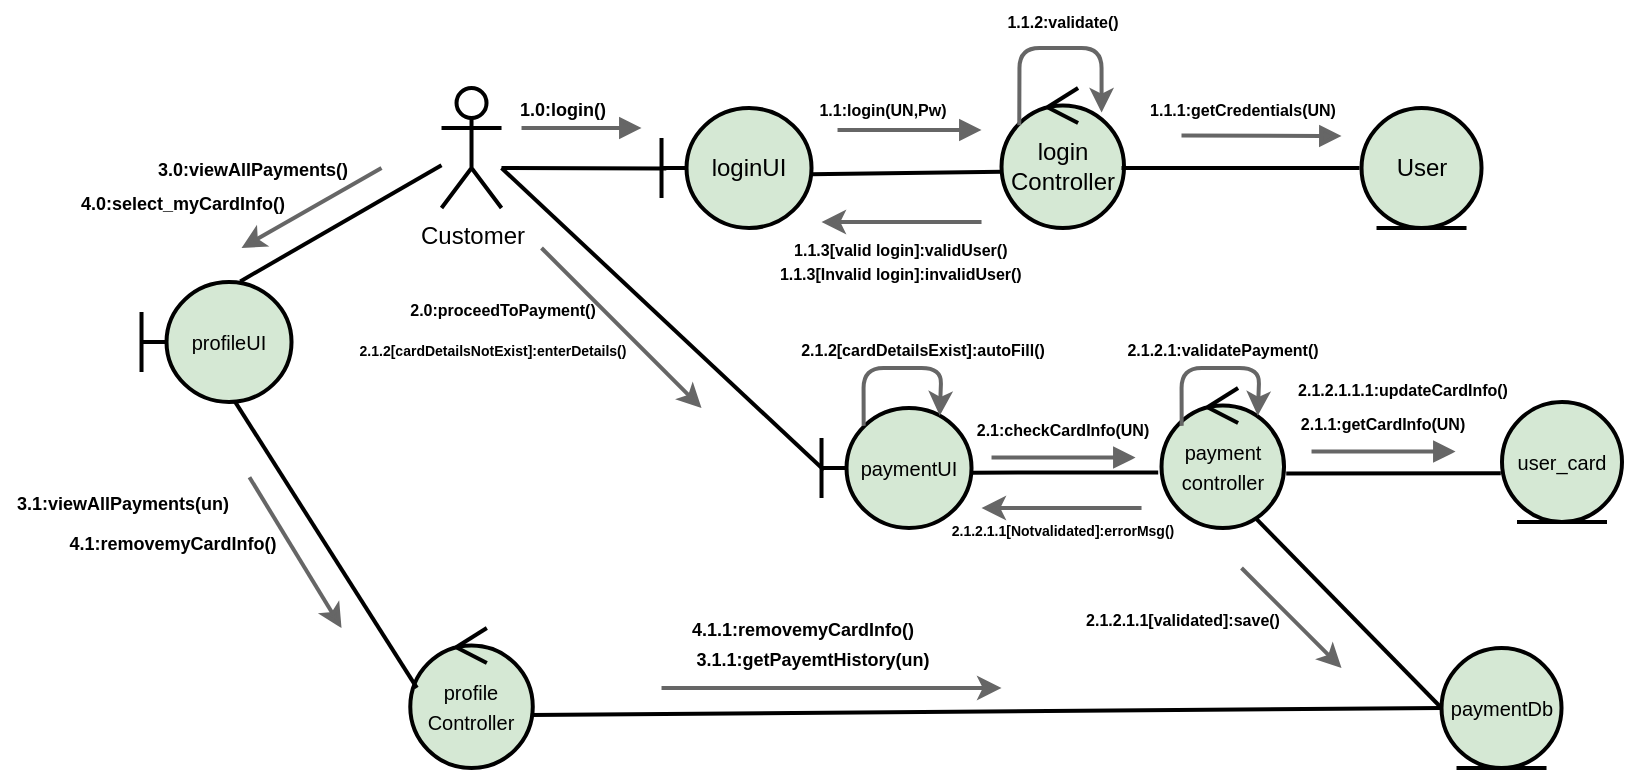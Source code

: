 <mxfile version="12.6.5" type="device"><diagram id="Eb-sdbIPVNPmPZeiQ0tC" name="Page-1"><mxGraphModel dx="1463" dy="856" grid="1" gridSize="10" guides="1" tooltips="1" connect="1" arrows="1" fold="1" page="1" pageScale="1" pageWidth="827" pageHeight="1169" math="0" shadow="0"><root><mxCell id="0"/><mxCell id="1" parent="0"/><mxCell id="5yUQPPQyYiVVpDTkgIC3-1" value="Customer" style="shape=umlActor;verticalLabelPosition=bottom;labelBackgroundColor=#ffffff;verticalAlign=top;html=1;outlineConnect=0;strokeWidth=2;" vertex="1" parent="1"><mxGeometry x="219.76" y="74" width="30" height="60" as="geometry"/></mxCell><mxCell id="5yUQPPQyYiVVpDTkgIC3-2" value="loginUI" style="shape=umlBoundary;whiteSpace=wrap;html=1;strokeWidth=2;fillColor=#D5E8D4;" vertex="1" parent="1"><mxGeometry x="329.76" y="84" width="75" height="60" as="geometry"/></mxCell><mxCell id="5yUQPPQyYiVVpDTkgIC3-3" value="" style="endArrow=none;html=1;strokeWidth=2;entryX=0.032;entryY=0.505;entryDx=0;entryDy=0;entryPerimeter=0;" edge="1" parent="1" target="5yUQPPQyYiVVpDTkgIC3-2"><mxGeometry width="50" height="50" relative="1" as="geometry"><mxPoint x="249.76" y="114" as="sourcePoint"/><mxPoint x="329.76" y="134" as="targetPoint"/></mxGeometry></mxCell><mxCell id="5yUQPPQyYiVVpDTkgIC3-4" value="login&lt;br&gt;Controller" style="ellipse;shape=umlControl;whiteSpace=wrap;html=1;strokeWidth=2;fillColor=#D5E8D4;" vertex="1" parent="1"><mxGeometry x="499.76" y="74" width="61.25" height="70" as="geometry"/></mxCell><mxCell id="5yUQPPQyYiVVpDTkgIC3-5" value="" style="endArrow=none;html=1;strokeWidth=2;exitX=0.991;exitY=0.553;exitDx=0;exitDy=0;exitPerimeter=0;entryX=0.005;entryY=0.598;entryDx=0;entryDy=0;entryPerimeter=0;" edge="1" parent="1" source="5yUQPPQyYiVVpDTkgIC3-2" target="5yUQPPQyYiVVpDTkgIC3-4"><mxGeometry width="50" height="50" relative="1" as="geometry"><mxPoint x="429.76" y="164" as="sourcePoint"/><mxPoint x="479.76" y="114" as="targetPoint"/></mxGeometry></mxCell><mxCell id="5yUQPPQyYiVVpDTkgIC3-6" value="User" style="ellipse;shape=umlEntity;whiteSpace=wrap;html=1;strokeWidth=2;fillColor=#D5E8D4;" vertex="1" parent="1"><mxGeometry x="679.76" y="84" width="60" height="60" as="geometry"/></mxCell><mxCell id="5yUQPPQyYiVVpDTkgIC3-7" value="" style="endArrow=none;html=1;strokeWidth=2;" edge="1" parent="1"><mxGeometry width="50" height="50" relative="1" as="geometry"><mxPoint x="559.76" y="114" as="sourcePoint"/><mxPoint x="678.76" y="114" as="targetPoint"/></mxGeometry></mxCell><mxCell id="5yUQPPQyYiVVpDTkgIC3-12" value="" style="group" vertex="1" connectable="0" parent="1"><mxGeometry x="249.76" y="74" width="70" height="20" as="geometry"/></mxCell><mxCell id="5yUQPPQyYiVVpDTkgIC3-8" value="" style="endArrow=block;html=1;strokeWidth=2;endFill=1;strokeColor=#666666;fillColor=#f5f5f5;" edge="1" parent="5yUQPPQyYiVVpDTkgIC3-12"><mxGeometry width="50" height="50" relative="1" as="geometry"><mxPoint x="10" y="20" as="sourcePoint"/><mxPoint x="70" y="20" as="targetPoint"/></mxGeometry></mxCell><mxCell id="5yUQPPQyYiVVpDTkgIC3-9" value="&lt;b&gt;&lt;font style=&quot;font-size: 9px&quot;&gt;1.0:login()&lt;/font&gt;&lt;/b&gt;" style="text;html=1;align=center;verticalAlign=middle;resizable=0;points=[];autosize=1;" vertex="1" parent="5yUQPPQyYiVVpDTkgIC3-12"><mxGeometry width="60" height="20" as="geometry"/></mxCell><mxCell id="5yUQPPQyYiVVpDTkgIC3-13" value="" style="group" vertex="1" connectable="0" parent="1"><mxGeometry x="409.76" y="74" width="75" height="20" as="geometry"/></mxCell><mxCell id="5yUQPPQyYiVVpDTkgIC3-15" value="&lt;b&gt;&lt;font style=&quot;font-size: 8px&quot;&gt;1.1:login(UN,Pw)&lt;/font&gt;&lt;/b&gt;" style="text;html=1;align=center;verticalAlign=middle;resizable=0;points=[];autosize=1;" vertex="1" parent="5yUQPPQyYiVVpDTkgIC3-13"><mxGeometry x="-10" width="80" height="20" as="geometry"/></mxCell><mxCell id="5yUQPPQyYiVVpDTkgIC3-14" value="" style="endArrow=block;html=1;strokeWidth=2;endFill=1;strokeColor=#666666;fillColor=#f5f5f5;" edge="1" parent="1"><mxGeometry width="50" height="50" relative="1" as="geometry"><mxPoint x="417.76" y="95" as="sourcePoint"/><mxPoint x="489.76" y="95" as="targetPoint"/></mxGeometry></mxCell><mxCell id="5yUQPPQyYiVVpDTkgIC3-16" value="" style="group" vertex="1" connectable="0" parent="1"><mxGeometry x="589.76" y="74" width="95" height="20" as="geometry"/></mxCell><mxCell id="5yUQPPQyYiVVpDTkgIC3-17" value="&lt;font size=&quot;1&quot;&gt;&lt;b style=&quot;font-size: 8px&quot;&gt;1.1.1:getCredentials(UN)&lt;/b&gt;&lt;/font&gt;" style="text;html=1;align=center;verticalAlign=middle;resizable=0;points=[];autosize=1;" vertex="1" parent="5yUQPPQyYiVVpDTkgIC3-16"><mxGeometry x="-25" width="110" height="20" as="geometry"/></mxCell><mxCell id="5yUQPPQyYiVVpDTkgIC3-18" value="" style="endArrow=block;html=1;strokeWidth=2;endFill=1;strokeColor=#666666;fillColor=#f5f5f5;" edge="1" parent="5yUQPPQyYiVVpDTkgIC3-16"><mxGeometry width="50" height="50" relative="1" as="geometry"><mxPoint y="23.71" as="sourcePoint"/><mxPoint x="80" y="24" as="targetPoint"/></mxGeometry></mxCell><mxCell id="5yUQPPQyYiVVpDTkgIC3-19" value="" style="endArrow=classic;html=1;strokeColor=#666666;strokeWidth=2;fillColor=#f5f5f5;exitX=0.145;exitY=0.266;exitDx=0;exitDy=0;exitPerimeter=0;entryX=0.817;entryY=0.175;entryDx=0;entryDy=0;entryPerimeter=0;" edge="1" parent="1" source="5yUQPPQyYiVVpDTkgIC3-4" target="5yUQPPQyYiVVpDTkgIC3-4"><mxGeometry width="50" height="50" relative="1" as="geometry"><mxPoint x="499.76" y="94" as="sourcePoint"/><mxPoint x="589.76" y="54" as="targetPoint"/><Array as="points"><mxPoint x="508.76" y="54"/><mxPoint x="549.76" y="54"/></Array></mxGeometry></mxCell><mxCell id="5yUQPPQyYiVVpDTkgIC3-26" value="&lt;span style=&quot;font-size: 8px&quot;&gt;&lt;b&gt;1.1.2:validate()&lt;/b&gt;&lt;/span&gt;" style="text;html=1;align=center;verticalAlign=middle;resizable=0;points=[];autosize=1;" vertex="1" parent="1"><mxGeometry x="494.76" y="30" width="70" height="20" as="geometry"/></mxCell><mxCell id="5yUQPPQyYiVVpDTkgIC3-27" value="" style="endArrow=classic;html=1;strokeColor=#666666;strokeWidth=2;fillColor=#f5f5f5;" edge="1" parent="1"><mxGeometry width="50" height="50" relative="1" as="geometry"><mxPoint x="489.76" y="141" as="sourcePoint"/><mxPoint x="409.76" y="141" as="targetPoint"/></mxGeometry></mxCell><mxCell id="5yUQPPQyYiVVpDTkgIC3-28" value="" style="group" vertex="1" connectable="0" parent="1"><mxGeometry x="419.76" y="144" width="90" height="20" as="geometry"/></mxCell><mxCell id="5yUQPPQyYiVVpDTkgIC3-29" value="&lt;b&gt;&lt;font style=&quot;font-size: 8px&quot;&gt;1.1.3[valid login]:validUser()&amp;nbsp;&lt;/font&gt;&lt;/b&gt;" style="text;html=1;align=center;verticalAlign=middle;resizable=0;points=[];autosize=1;" vertex="1" parent="5yUQPPQyYiVVpDTkgIC3-28"><mxGeometry x="-30" width="120" height="20" as="geometry"/></mxCell><mxCell id="5yUQPPQyYiVVpDTkgIC3-30" value="" style="group" vertex="1" connectable="0" parent="1"><mxGeometry x="419.76" y="156" width="100" height="20" as="geometry"/></mxCell><mxCell id="5yUQPPQyYiVVpDTkgIC3-31" value="&lt;b&gt;&lt;font style=&quot;font-size: 8px&quot;&gt;1.1.3[Invalid login]:invalidUser()&amp;nbsp;&lt;/font&gt;&lt;/b&gt;" style="text;html=1;align=center;verticalAlign=middle;resizable=0;points=[];autosize=1;" vertex="1" parent="5yUQPPQyYiVVpDTkgIC3-30"><mxGeometry x="-40" width="140" height="20" as="geometry"/></mxCell><mxCell id="5yUQPPQyYiVVpDTkgIC3-33" value="" style="endArrow=none;html=1;strokeColor=#000000;strokeWidth=2;entryX=0.016;entryY=0.517;entryDx=0;entryDy=0;entryPerimeter=0;" edge="1" parent="1" target="5yUQPPQyYiVVpDTkgIC3-46"><mxGeometry width="50" height="50" relative="1" as="geometry"><mxPoint x="249.76" y="114" as="sourcePoint"/><mxPoint x="411.71" y="244.84" as="targetPoint"/></mxGeometry></mxCell><mxCell id="5yUQPPQyYiVVpDTkgIC3-34" value="" style="endArrow=classic;html=1;strokeColor=#666666;strokeWidth=2;fillColor=#f5f5f5;" edge="1" parent="1"><mxGeometry width="50" height="50" relative="1" as="geometry"><mxPoint x="269.76" y="154" as="sourcePoint"/><mxPoint x="349.76" y="234" as="targetPoint"/></mxGeometry></mxCell><mxCell id="5yUQPPQyYiVVpDTkgIC3-35" value="" style="group" vertex="1" connectable="0" parent="1"><mxGeometry x="219.76" y="174" width="85" height="20" as="geometry"/></mxCell><mxCell id="5yUQPPQyYiVVpDTkgIC3-36" value="&lt;b&gt;&lt;font style=&quot;font-size: 8px&quot;&gt;2.0:proceedToPayment()&lt;/font&gt;&lt;/b&gt;" style="text;html=1;align=center;verticalAlign=middle;resizable=0;points=[];autosize=1;" vertex="1" parent="5yUQPPQyYiVVpDTkgIC3-35"><mxGeometry x="-25" width="110" height="20" as="geometry"/></mxCell><mxCell id="5yUQPPQyYiVVpDTkgIC3-46" value="&lt;span style=&quot;font-size: 10px&quot;&gt;paymentUI&lt;/span&gt;" style="shape=umlBoundary;whiteSpace=wrap;html=1;strokeWidth=2;fillColor=#D5E8D4;" vertex="1" parent="1"><mxGeometry x="409.76" y="234" width="75" height="60" as="geometry"/></mxCell><mxCell id="5yUQPPQyYiVVpDTkgIC3-47" value="" style="endArrow=classic;html=1;strokeColor=#666666;strokeWidth=2;fillColor=#f5f5f5;exitX=0.281;exitY=0.149;exitDx=0;exitDy=0;exitPerimeter=0;entryX=0.788;entryY=0.064;entryDx=0;entryDy=0;entryPerimeter=0;" edge="1" parent="1" source="5yUQPPQyYiVVpDTkgIC3-46" target="5yUQPPQyYiVVpDTkgIC3-46"><mxGeometry width="50" height="50" relative="1" as="geometry"><mxPoint x="409.76" y="244" as="sourcePoint"/><mxPoint x="489.76" y="234" as="targetPoint"/><Array as="points"><mxPoint x="430.76" y="214"/><mxPoint x="469.76" y="214"/></Array></mxGeometry></mxCell><mxCell id="5yUQPPQyYiVVpDTkgIC3-51" value="" style="group" vertex="1" connectable="0" parent="1"><mxGeometry x="429.76" y="194" width="105" height="20" as="geometry"/></mxCell><mxCell id="5yUQPPQyYiVVpDTkgIC3-52" value="&lt;b&gt;&lt;font style=&quot;font-size: 8px&quot;&gt;2.1.2[cardDetailsExist]:autoFill()&lt;/font&gt;&lt;/b&gt;" style="text;html=1;align=center;verticalAlign=middle;resizable=0;points=[];autosize=1;" vertex="1" parent="5yUQPPQyYiVVpDTkgIC3-51"><mxGeometry x="-40" width="140" height="20" as="geometry"/></mxCell><mxCell id="5yUQPPQyYiVVpDTkgIC3-53" value="&lt;font style=&quot;font-size: 10px&quot;&gt;user_card&lt;/font&gt;" style="ellipse;shape=umlEntity;whiteSpace=wrap;html=1;strokeWidth=2;fillColor=#D5E8D4;" vertex="1" parent="1"><mxGeometry x="750" y="231" width="60" height="60" as="geometry"/></mxCell><mxCell id="5yUQPPQyYiVVpDTkgIC3-55" value="" style="endArrow=none;html=1;strokeColor=#000000;strokeWidth=2;exitX=1.002;exitY=0.539;exitDx=0;exitDy=0;exitPerimeter=0;entryX=-0.027;entryY=0.603;entryDx=0;entryDy=0;entryPerimeter=0;" edge="1" parent="1" source="5yUQPPQyYiVVpDTkgIC3-46" target="5yUQPPQyYiVVpDTkgIC3-58"><mxGeometry width="50" height="50" relative="1" as="geometry"><mxPoint x="519.76" y="314" as="sourcePoint"/><mxPoint x="579.76" y="278" as="targetPoint"/></mxGeometry></mxCell><mxCell id="5yUQPPQyYiVVpDTkgIC3-40" value="" style="group" vertex="1" connectable="0" parent="1"><mxGeometry x="499.76" y="234" width="80" height="20" as="geometry"/></mxCell><mxCell id="5yUQPPQyYiVVpDTkgIC3-41" value="&lt;b&gt;&lt;font style=&quot;font-size: 8px&quot;&gt;2.1:checkCardInfo(UN)&lt;/font&gt;&lt;/b&gt;" style="text;html=1;align=center;verticalAlign=middle;resizable=0;points=[];autosize=1;" vertex="1" parent="5yUQPPQyYiVVpDTkgIC3-40"><mxGeometry x="-20" width="100" height="20" as="geometry"/></mxCell><mxCell id="5yUQPPQyYiVVpDTkgIC3-42" value="" style="endArrow=block;html=1;strokeWidth=2;endFill=1;strokeColor=#666666;fillColor=#f5f5f5;" edge="1" parent="5yUQPPQyYiVVpDTkgIC3-40"><mxGeometry width="50" height="50" relative="1" as="geometry"><mxPoint x="-5" y="24.8" as="sourcePoint"/><mxPoint x="67" y="24.8" as="targetPoint"/></mxGeometry></mxCell><mxCell id="5yUQPPQyYiVVpDTkgIC3-56" value="" style="group" vertex="1" connectable="0" parent="1"><mxGeometry x="214.76" y="194" width="115" height="20" as="geometry"/></mxCell><mxCell id="5yUQPPQyYiVVpDTkgIC3-57" value="&lt;b&gt;&lt;font style=&quot;font-size: 7px&quot;&gt;2.1.2[cardDetailsNotExist]:enterDetails()&lt;/font&gt;&lt;/b&gt;" style="text;html=1;align=center;verticalAlign=middle;resizable=0;points=[];autosize=1;" vertex="1" parent="5yUQPPQyYiVVpDTkgIC3-56"><mxGeometry x="-45" width="150" height="20" as="geometry"/></mxCell><mxCell id="5yUQPPQyYiVVpDTkgIC3-58" value="&lt;font style=&quot;font-size: 10px&quot;&gt;payment&lt;br&gt;controller&lt;/font&gt;" style="ellipse;shape=umlControl;whiteSpace=wrap;html=1;strokeWidth=2;fillColor=#D5E8D4;" vertex="1" parent="1"><mxGeometry x="579.76" y="224" width="61.25" height="70" as="geometry"/></mxCell><mxCell id="5yUQPPQyYiVVpDTkgIC3-59" value="" style="group" vertex="1" connectable="0" parent="1"><mxGeometry x="659.76" y="231" width="155" height="20" as="geometry"/></mxCell><mxCell id="5yUQPPQyYiVVpDTkgIC3-60" value="&lt;b&gt;&lt;font style=&quot;font-size: 8px&quot;&gt;2.1.1:getCardInfo(UN)&lt;/font&gt;&lt;/b&gt;" style="text;html=1;align=center;verticalAlign=middle;resizable=0;points=[];autosize=1;" vertex="1" parent="5yUQPPQyYiVVpDTkgIC3-59"><mxGeometry x="-20" width="100" height="20" as="geometry"/></mxCell><mxCell id="5yUQPPQyYiVVpDTkgIC3-61" value="" style="endArrow=block;html=1;strokeWidth=2;endFill=1;strokeColor=#666666;fillColor=#f5f5f5;" edge="1" parent="5yUQPPQyYiVVpDTkgIC3-59"><mxGeometry width="50" height="50" relative="1" as="geometry"><mxPoint x="-5" y="24.8" as="sourcePoint"/><mxPoint x="67" y="24.8" as="targetPoint"/></mxGeometry></mxCell><mxCell id="5yUQPPQyYiVVpDTkgIC3-78" value="&lt;span style=&quot;font-size: 8px&quot;&gt;&lt;b&gt;2.1.2.1.1.1:updateCardInfo()&lt;/b&gt;&lt;/span&gt;" style="text;html=1;align=center;verticalAlign=middle;resizable=0;points=[];autosize=1;" vertex="1" parent="5yUQPPQyYiVVpDTkgIC3-59"><mxGeometry x="-20" y="-17" width="120" height="20" as="geometry"/></mxCell><mxCell id="5yUQPPQyYiVVpDTkgIC3-62" value="" style="endArrow=none;html=1;strokeColor=#000000;strokeWidth=2;exitX=1.018;exitY=0.61;exitDx=0;exitDy=0;exitPerimeter=0;entryX=-0.01;entryY=0.593;entryDx=0;entryDy=0;entryPerimeter=0;" edge="1" parent="1" source="5yUQPPQyYiVVpDTkgIC3-58" target="5yUQPPQyYiVVpDTkgIC3-53"><mxGeometry width="50" height="50" relative="1" as="geometry"><mxPoint x="669.76" y="294" as="sourcePoint"/><mxPoint x="719.76" y="244" as="targetPoint"/></mxGeometry></mxCell><mxCell id="5yUQPPQyYiVVpDTkgIC3-63" value="" style="endArrow=classic;html=1;strokeColor=#666666;strokeWidth=2;fillColor=#f5f5f5;exitX=0.281;exitY=0.149;exitDx=0;exitDy=0;exitPerimeter=0;entryX=0.788;entryY=0.064;entryDx=0;entryDy=0;entryPerimeter=0;" edge="1" parent="1"><mxGeometry width="50" height="50" relative="1" as="geometry"><mxPoint x="589.835" y="242.94" as="sourcePoint"/><mxPoint x="627.86" y="237.84" as="targetPoint"/><Array as="points"><mxPoint x="589.76" y="214"/><mxPoint x="628.76" y="214"/></Array></mxGeometry></mxCell><mxCell id="5yUQPPQyYiVVpDTkgIC3-67" value="" style="group" vertex="1" connectable="0" parent="1"><mxGeometry x="579.76" y="194" width="85" height="20" as="geometry"/></mxCell><mxCell id="5yUQPPQyYiVVpDTkgIC3-68" value="&lt;b&gt;&lt;font style=&quot;font-size: 8px&quot;&gt;2.1.2.1:validatePayment()&lt;/font&gt;&lt;/b&gt;" style="text;html=1;align=center;verticalAlign=middle;resizable=0;points=[];autosize=1;" vertex="1" parent="5yUQPPQyYiVVpDTkgIC3-67"><mxGeometry x="-25" width="110" height="20" as="geometry"/></mxCell><mxCell id="5yUQPPQyYiVVpDTkgIC3-69" value="&lt;font style=&quot;font-size: 10px&quot;&gt;paymentDb&lt;/font&gt;" style="ellipse;shape=umlEntity;whiteSpace=wrap;html=1;strokeWidth=2;fillColor=#D5E8D4;" vertex="1" parent="1"><mxGeometry x="719.76" y="354" width="60" height="60" as="geometry"/></mxCell><mxCell id="5yUQPPQyYiVVpDTkgIC3-70" value="" style="endArrow=none;html=1;strokeColor=#000000;strokeWidth=2;entryX=0;entryY=0.5;entryDx=0;entryDy=0;exitX=0.778;exitY=0.938;exitDx=0;exitDy=0;exitPerimeter=0;" edge="1" parent="1" source="5yUQPPQyYiVVpDTkgIC3-58" target="5yUQPPQyYiVVpDTkgIC3-69"><mxGeometry width="50" height="50" relative="1" as="geometry"><mxPoint x="625.76" y="287" as="sourcePoint"/><mxPoint x="669.76" y="334" as="targetPoint"/></mxGeometry></mxCell><mxCell id="5yUQPPQyYiVVpDTkgIC3-71" value="" style="endArrow=classic;html=1;strokeColor=#666666;strokeWidth=2;fillColor=#f5f5f5;" edge="1" parent="1"><mxGeometry width="50" height="50" relative="1" as="geometry"><mxPoint x="619.76" y="314" as="sourcePoint"/><mxPoint x="669.76" y="364" as="targetPoint"/></mxGeometry></mxCell><mxCell id="5yUQPPQyYiVVpDTkgIC3-72" value="" style="group" vertex="1" connectable="0" parent="1"><mxGeometry x="559.76" y="329" width="105" height="20" as="geometry"/></mxCell><mxCell id="5yUQPPQyYiVVpDTkgIC3-73" value="&lt;span style=&quot;font-size: 8px&quot;&gt;&lt;b&gt;2.1.2.1.1[validated]:save()&lt;/b&gt;&lt;/span&gt;" style="text;html=1;align=center;verticalAlign=middle;resizable=0;points=[];autosize=1;" vertex="1" parent="5yUQPPQyYiVVpDTkgIC3-72"><mxGeometry x="-25" width="110" height="20" as="geometry"/></mxCell><mxCell id="5yUQPPQyYiVVpDTkgIC3-76" value="" style="endArrow=classic;html=1;strokeColor=#666666;strokeWidth=2;fillColor=#f5f5f5;" edge="1" parent="1"><mxGeometry width="50" height="50" relative="1" as="geometry"><mxPoint x="569.76" y="284" as="sourcePoint"/><mxPoint x="489.76" y="284" as="targetPoint"/></mxGeometry></mxCell><mxCell id="5yUQPPQyYiVVpDTkgIC3-75" value="&lt;b&gt;&lt;font style=&quot;font-size: 7px&quot;&gt;2.1.2.1.1[Notvalidated]:errorMsg()&lt;/font&gt;&lt;/b&gt;" style="text;html=1;align=center;verticalAlign=middle;resizable=0;points=[];autosize=1;" vertex="1" parent="1"><mxGeometry x="465.39" y="284" width="130" height="20" as="geometry"/></mxCell><mxCell id="5yUQPPQyYiVVpDTkgIC3-79" value="&lt;span style=&quot;font-size: 10px&quot;&gt;profileUI&lt;/span&gt;" style="shape=umlBoundary;whiteSpace=wrap;html=1;strokeWidth=2;fillColor=#D5E8D4;" vertex="1" parent="1"><mxGeometry x="69.76" y="171" width="75" height="60" as="geometry"/></mxCell><mxCell id="5yUQPPQyYiVVpDTkgIC3-80" value="" style="endArrow=none;html=1;strokeColor=#000000;strokeWidth=2;exitX=0.658;exitY=-0.005;exitDx=0;exitDy=0;exitPerimeter=0;" edge="1" parent="1" source="5yUQPPQyYiVVpDTkgIC3-79" target="5yUQPPQyYiVVpDTkgIC3-1"><mxGeometry width="50" height="50" relative="1" as="geometry"><mxPoint x="139.76" y="184" as="sourcePoint"/><mxPoint x="189.76" y="134" as="targetPoint"/></mxGeometry></mxCell><mxCell id="5yUQPPQyYiVVpDTkgIC3-81" value="&lt;span style=&quot;font-size: 10px&quot;&gt;profile&lt;br&gt;Controller&lt;/span&gt;" style="ellipse;shape=umlControl;whiteSpace=wrap;html=1;strokeWidth=2;fillColor=#D5E8D4;" vertex="1" parent="1"><mxGeometry x="204.14" y="344" width="61.25" height="70" as="geometry"/></mxCell><mxCell id="5yUQPPQyYiVVpDTkgIC3-82" value="" style="endArrow=none;html=1;strokeColor=#000000;strokeWidth=2;entryX=0.622;entryY=0.995;entryDx=0;entryDy=0;entryPerimeter=0;exitX=0.054;exitY=0.428;exitDx=0;exitDy=0;exitPerimeter=0;" edge="1" parent="1" source="5yUQPPQyYiVVpDTkgIC3-81" target="5yUQPPQyYiVVpDTkgIC3-79"><mxGeometry width="50" height="50" relative="1" as="geometry"><mxPoint x="79.76" y="334" as="sourcePoint"/><mxPoint x="129.76" y="284" as="targetPoint"/></mxGeometry></mxCell><mxCell id="5yUQPPQyYiVVpDTkgIC3-85" value="&lt;b&gt;&lt;font style=&quot;font-size: 9px&quot;&gt;3.0:viewAllPayments()&lt;/font&gt;&lt;/b&gt;" style="text;html=1;align=center;verticalAlign=middle;resizable=0;points=[];autosize=1;" vertex="1" parent="1"><mxGeometry x="69.76" y="104" width="110" height="20" as="geometry"/></mxCell><mxCell id="5yUQPPQyYiVVpDTkgIC3-87" value="" style="endArrow=classic;html=1;strokeColor=#666666;strokeWidth=2;fillColor=#f5f5f5;" edge="1" parent="1"><mxGeometry width="50" height="50" relative="1" as="geometry"><mxPoint x="189.76" y="114" as="sourcePoint"/><mxPoint x="119.76" y="154" as="targetPoint"/></mxGeometry></mxCell><mxCell id="5yUQPPQyYiVVpDTkgIC3-88" value="&lt;b&gt;&lt;font style=&quot;font-size: 9px&quot;&gt;3.1:viewAllPayments(un)&lt;/font&gt;&lt;/b&gt;" style="text;html=1;align=center;verticalAlign=middle;resizable=0;points=[];autosize=1;" vertex="1" parent="1"><mxGeometry x="-0.24" y="271" width="120" height="20" as="geometry"/></mxCell><mxCell id="5yUQPPQyYiVVpDTkgIC3-89" value="" style="endArrow=classic;html=1;strokeColor=#666666;strokeWidth=2;exitX=1.033;exitY=-0.119;exitDx=0;exitDy=0;exitPerimeter=0;fillColor=#f5f5f5;" edge="1" parent="1" source="5yUQPPQyYiVVpDTkgIC3-88"><mxGeometry width="50" height="50" relative="1" as="geometry"><mxPoint x="119.76" y="274" as="sourcePoint"/><mxPoint x="169.76" y="344" as="targetPoint"/></mxGeometry></mxCell><mxCell id="5yUQPPQyYiVVpDTkgIC3-91" value="" style="endArrow=none;html=1;strokeColor=#000000;strokeWidth=2;exitX=0.984;exitY=0.621;exitDx=0;exitDy=0;exitPerimeter=0;entryX=0;entryY=0.5;entryDx=0;entryDy=0;" edge="1" parent="1" source="5yUQPPQyYiVVpDTkgIC3-81" target="5yUQPPQyYiVVpDTkgIC3-69"><mxGeometry width="50" height="50" relative="1" as="geometry"><mxPoint x="549.76" y="454" as="sourcePoint"/><mxPoint x="599.76" y="404" as="targetPoint"/></mxGeometry></mxCell><mxCell id="5yUQPPQyYiVVpDTkgIC3-92" value="" style="endArrow=classic;html=1;strokeColor=#666666;strokeWidth=2;fillColor=#f5f5f5;" edge="1" parent="1"><mxGeometry width="50" height="50" relative="1" as="geometry"><mxPoint x="329.76" y="374" as="sourcePoint"/><mxPoint x="499.76" y="374" as="targetPoint"/></mxGeometry></mxCell><mxCell id="5yUQPPQyYiVVpDTkgIC3-93" value="&lt;b&gt;&lt;font style=&quot;font-size: 9px&quot;&gt;3.1.1:getPayemtHistory(un)&lt;/font&gt;&lt;/b&gt;" style="text;html=1;align=center;verticalAlign=middle;resizable=0;points=[];autosize=1;" vertex="1" parent="1"><mxGeometry x="340.39" y="349" width="130" height="20" as="geometry"/></mxCell><mxCell id="5yUQPPQyYiVVpDTkgIC3-94" value="&lt;b&gt;&lt;font style=&quot;font-size: 9px&quot;&gt;4.0:select_myCardInfo()&lt;/font&gt;&lt;/b&gt;" style="text;html=1;align=center;verticalAlign=middle;resizable=0;points=[];autosize=1;" vertex="1" parent="1"><mxGeometry x="29.76" y="121" width="120" height="20" as="geometry"/></mxCell><mxCell id="5yUQPPQyYiVVpDTkgIC3-95" value="&lt;b&gt;&lt;font style=&quot;font-size: 9px&quot;&gt;4.1:removemyCardInfo()&lt;/font&gt;&lt;/b&gt;" style="text;html=1;align=center;verticalAlign=middle;resizable=0;points=[];autosize=1;" vertex="1" parent="1"><mxGeometry x="24.76" y="291" width="120" height="20" as="geometry"/></mxCell><mxCell id="5yUQPPQyYiVVpDTkgIC3-96" value="&lt;b&gt;&lt;font style=&quot;font-size: 9px&quot;&gt;4.1.1:removemyCardInfo()&lt;/font&gt;&lt;/b&gt;" style="text;html=1;align=center;verticalAlign=middle;resizable=0;points=[];autosize=1;" vertex="1" parent="1"><mxGeometry x="335.39" y="334" width="130" height="20" as="geometry"/></mxCell></root></mxGraphModel></diagram></mxfile>
